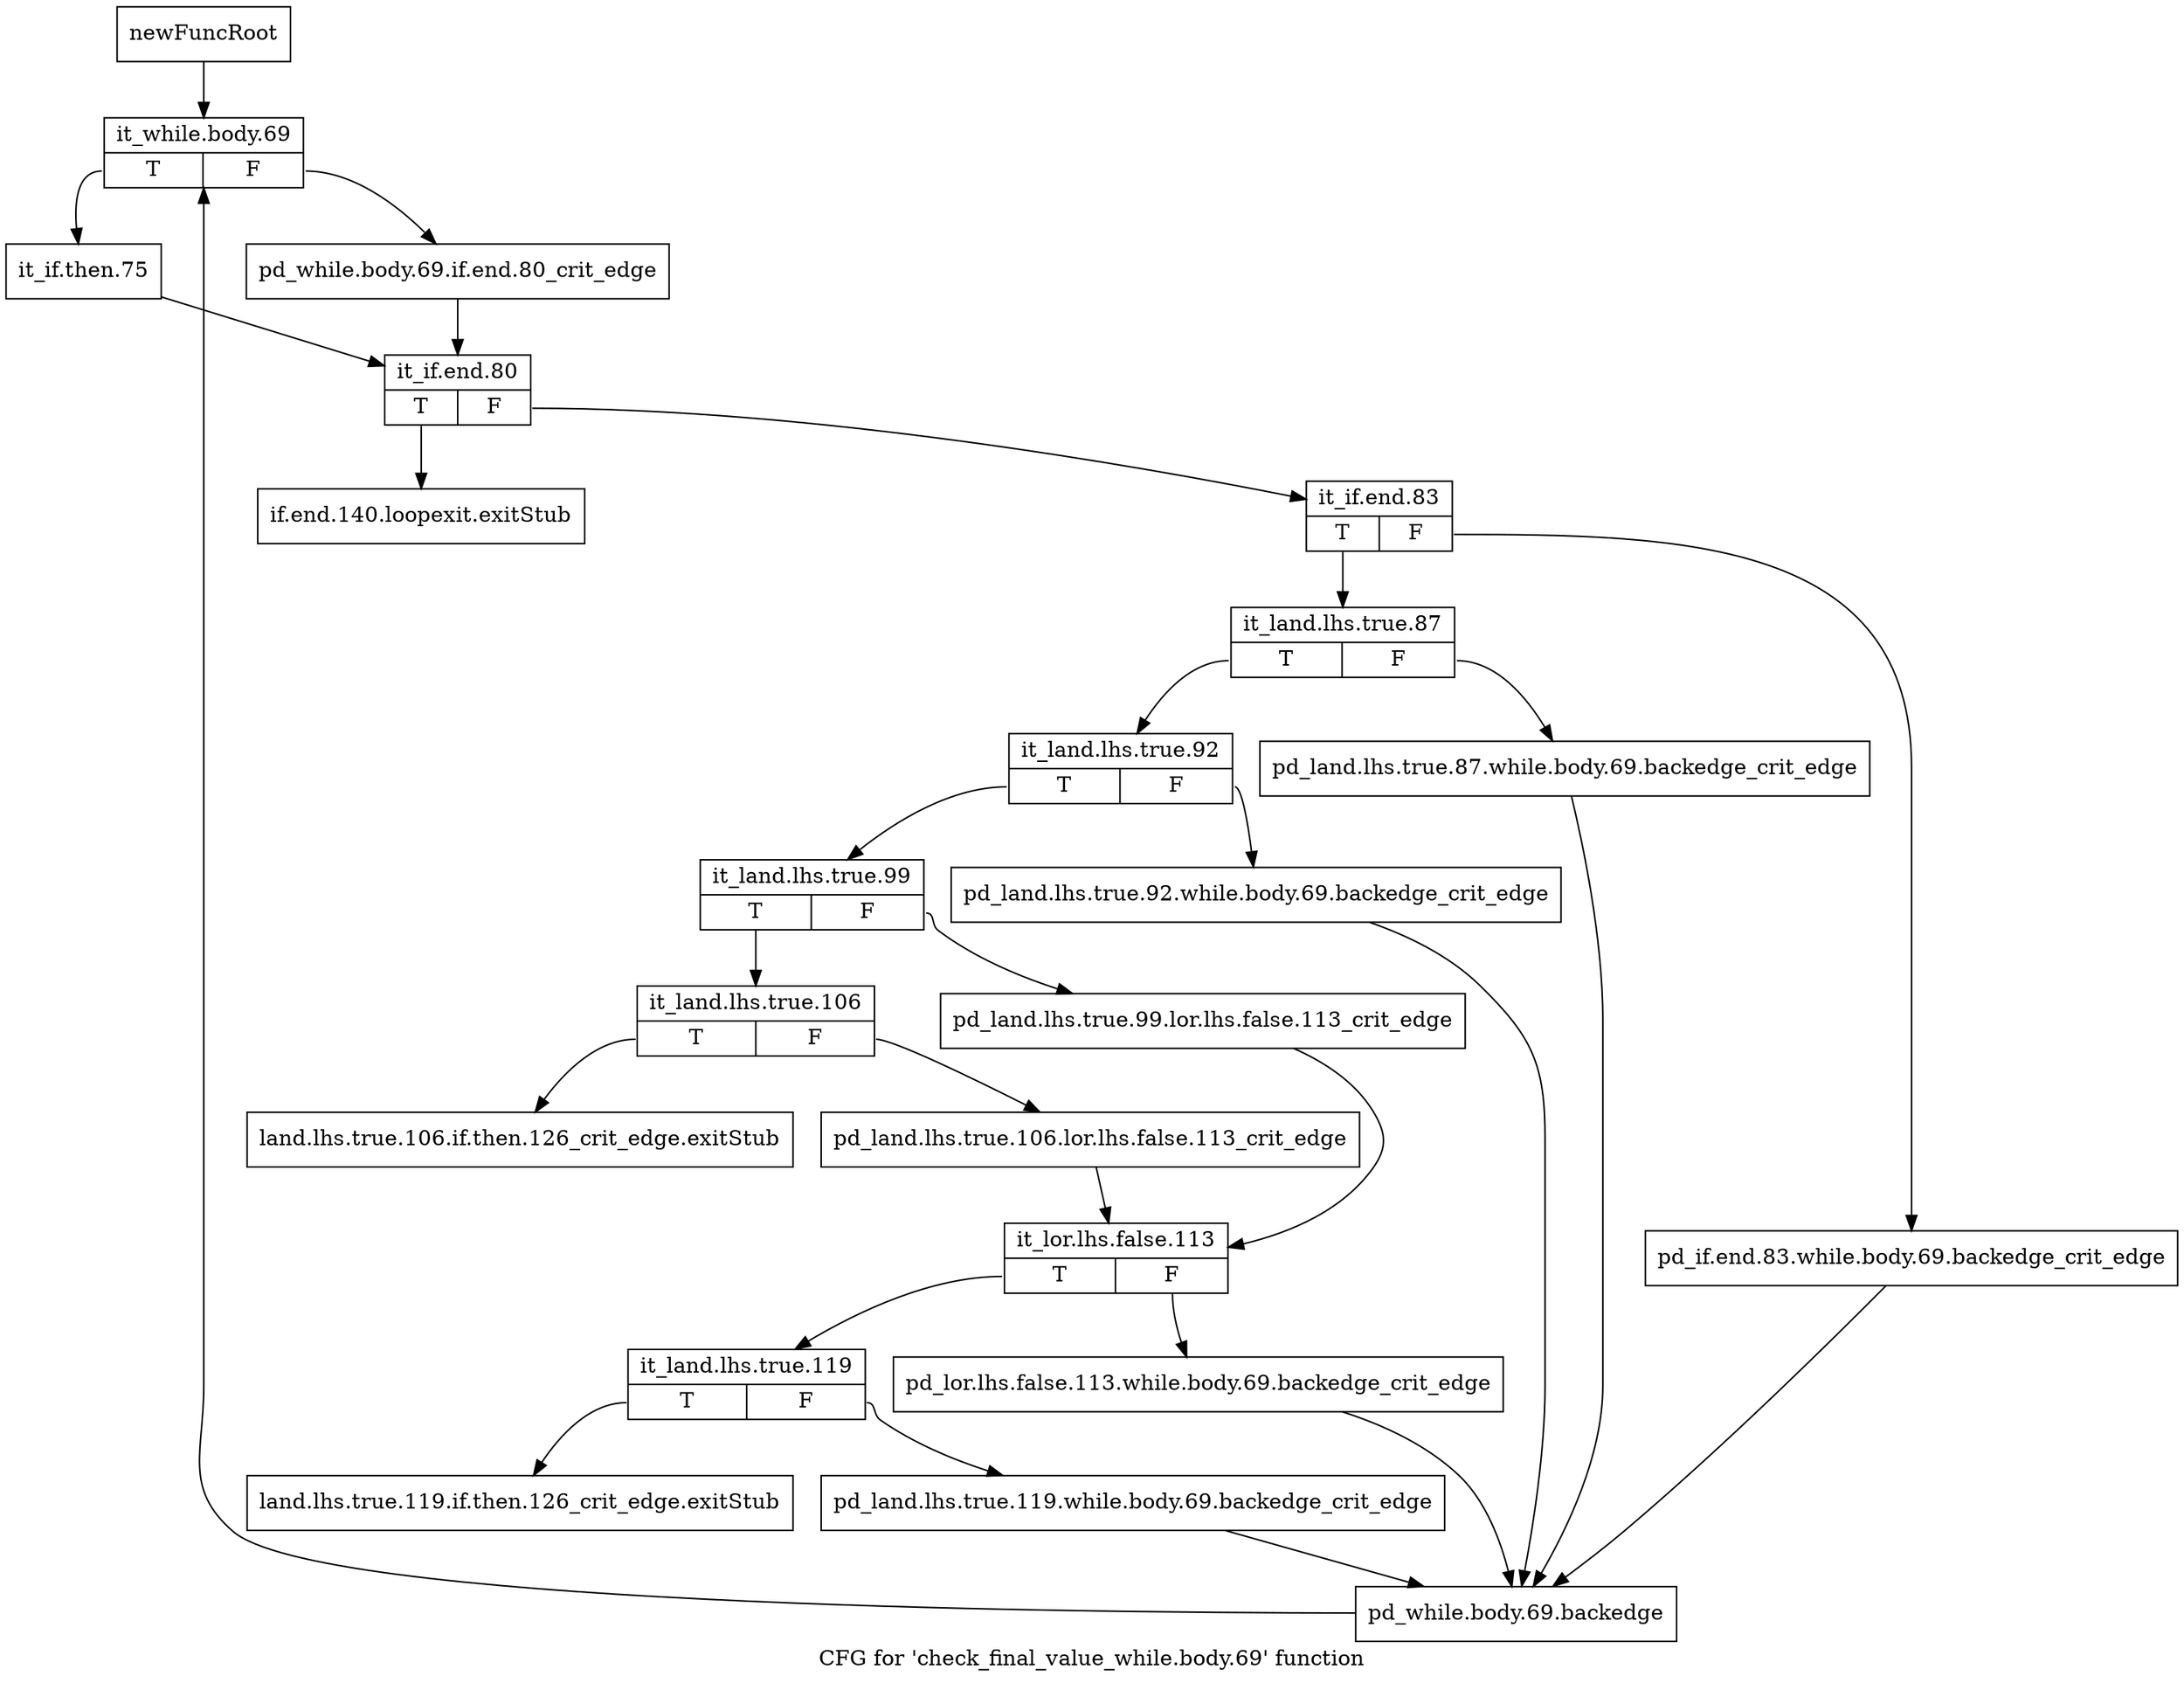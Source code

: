 digraph "CFG for 'check_final_value_while.body.69' function" {
	label="CFG for 'check_final_value_while.body.69' function";

	Node0xb686c60 [shape=record,label="{newFuncRoot}"];
	Node0xb686c60 -> Node0xb687600;
	Node0xb686cb0 [shape=record,label="{if.end.140.loopexit.exitStub}"];
	Node0xb687560 [shape=record,label="{land.lhs.true.106.if.then.126_crit_edge.exitStub}"];
	Node0xb6875b0 [shape=record,label="{land.lhs.true.119.if.then.126_crit_edge.exitStub}"];
	Node0xb687600 [shape=record,label="{it_while.body.69|{<s0>T|<s1>F}}"];
	Node0xb687600:s0 -> Node0xb6876a0;
	Node0xb687600:s1 -> Node0xb687650;
	Node0xb687650 [shape=record,label="{pd_while.body.69.if.end.80_crit_edge}"];
	Node0xb687650 -> Node0xb6876f0;
	Node0xb6876a0 [shape=record,label="{it_if.then.75}"];
	Node0xb6876a0 -> Node0xb6876f0;
	Node0xb6876f0 [shape=record,label="{it_if.end.80|{<s0>T|<s1>F}}"];
	Node0xb6876f0:s0 -> Node0xb686cb0;
	Node0xb6876f0:s1 -> Node0xb687740;
	Node0xb687740 [shape=record,label="{it_if.end.83|{<s0>T|<s1>F}}"];
	Node0xb687740:s0 -> Node0xb6877e0;
	Node0xb687740:s1 -> Node0xb687790;
	Node0xb687790 [shape=record,label="{pd_if.end.83.while.body.69.backedge_crit_edge}"];
	Node0xb687790 -> Node0xb687ba0;
	Node0xb6877e0 [shape=record,label="{it_land.lhs.true.87|{<s0>T|<s1>F}}"];
	Node0xb6877e0:s0 -> Node0xb687880;
	Node0xb6877e0:s1 -> Node0xb687830;
	Node0xb687830 [shape=record,label="{pd_land.lhs.true.87.while.body.69.backedge_crit_edge}"];
	Node0xb687830 -> Node0xb687ba0;
	Node0xb687880 [shape=record,label="{it_land.lhs.true.92|{<s0>T|<s1>F}}"];
	Node0xb687880:s0 -> Node0xb687920;
	Node0xb687880:s1 -> Node0xb6878d0;
	Node0xb6878d0 [shape=record,label="{pd_land.lhs.true.92.while.body.69.backedge_crit_edge}"];
	Node0xb6878d0 -> Node0xb687ba0;
	Node0xb687920 [shape=record,label="{it_land.lhs.true.99|{<s0>T|<s1>F}}"];
	Node0xb687920:s0 -> Node0xb6879c0;
	Node0xb687920:s1 -> Node0xb687970;
	Node0xb687970 [shape=record,label="{pd_land.lhs.true.99.lor.lhs.false.113_crit_edge}"];
	Node0xb687970 -> Node0xb687a60;
	Node0xb6879c0 [shape=record,label="{it_land.lhs.true.106|{<s0>T|<s1>F}}"];
	Node0xb6879c0:s0 -> Node0xb687560;
	Node0xb6879c0:s1 -> Node0xb687a10;
	Node0xb687a10 [shape=record,label="{pd_land.lhs.true.106.lor.lhs.false.113_crit_edge}"];
	Node0xb687a10 -> Node0xb687a60;
	Node0xb687a60 [shape=record,label="{it_lor.lhs.false.113|{<s0>T|<s1>F}}"];
	Node0xb687a60:s0 -> Node0xb687b00;
	Node0xb687a60:s1 -> Node0xb687ab0;
	Node0xb687ab0 [shape=record,label="{pd_lor.lhs.false.113.while.body.69.backedge_crit_edge}"];
	Node0xb687ab0 -> Node0xb687ba0;
	Node0xb687b00 [shape=record,label="{it_land.lhs.true.119|{<s0>T|<s1>F}}"];
	Node0xb687b00:s0 -> Node0xb6875b0;
	Node0xb687b00:s1 -> Node0xb687b50;
	Node0xb687b50 [shape=record,label="{pd_land.lhs.true.119.while.body.69.backedge_crit_edge}"];
	Node0xb687b50 -> Node0xb687ba0;
	Node0xb687ba0 [shape=record,label="{pd_while.body.69.backedge}"];
	Node0xb687ba0 -> Node0xb687600;
}
